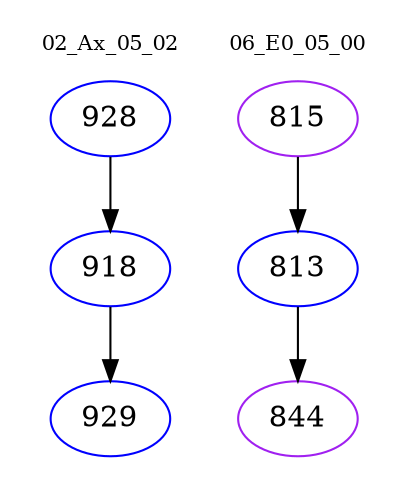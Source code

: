 digraph{
subgraph cluster_0 {
color = white
label = "02_Ax_05_02";
fontsize=10;
T0_928 [label="928", color="blue"]
T0_928 -> T0_918 [color="black"]
T0_918 [label="918", color="blue"]
T0_918 -> T0_929 [color="black"]
T0_929 [label="929", color="blue"]
}
subgraph cluster_1 {
color = white
label = "06_E0_05_00";
fontsize=10;
T1_815 [label="815", color="purple"]
T1_815 -> T1_813 [color="black"]
T1_813 [label="813", color="blue"]
T1_813 -> T1_844 [color="black"]
T1_844 [label="844", color="purple"]
}
}
